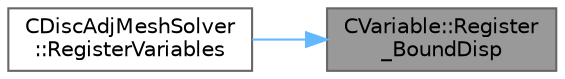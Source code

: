 digraph "CVariable::Register_BoundDisp"
{
 // LATEX_PDF_SIZE
  bgcolor="transparent";
  edge [fontname=Helvetica,fontsize=10,labelfontname=Helvetica,labelfontsize=10];
  node [fontname=Helvetica,fontsize=10,shape=box,height=0.2,width=0.4];
  rankdir="RL";
  Node1 [id="Node000001",label="CVariable::Register\l_BoundDisp",height=0.2,width=0.4,color="gray40", fillcolor="grey60", style="filled", fontcolor="black",tooltip="A virtual member. Register the boundary displacements of the mesh."];
  Node1 -> Node2 [id="edge1_Node000001_Node000002",dir="back",color="steelblue1",style="solid",tooltip=" "];
  Node2 [id="Node000002",label="CDiscAdjMeshSolver\l::RegisterVariables",height=0.2,width=0.4,color="grey40", fillcolor="white", style="filled",URL="$classCDiscAdjMeshSolver.html#a07b26b085a179c13c33591b1207db932",tooltip="A virtual member."];
}
